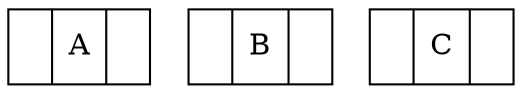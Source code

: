 digraph g {
	node [shape=record]
	node0 [label="<f0> |<f1> A|<f2> "]
	node1 [label="<f0> |<f1> B|<f2> "]
	node2 [label="<f0> |<f1> C|<f2> "]
}

